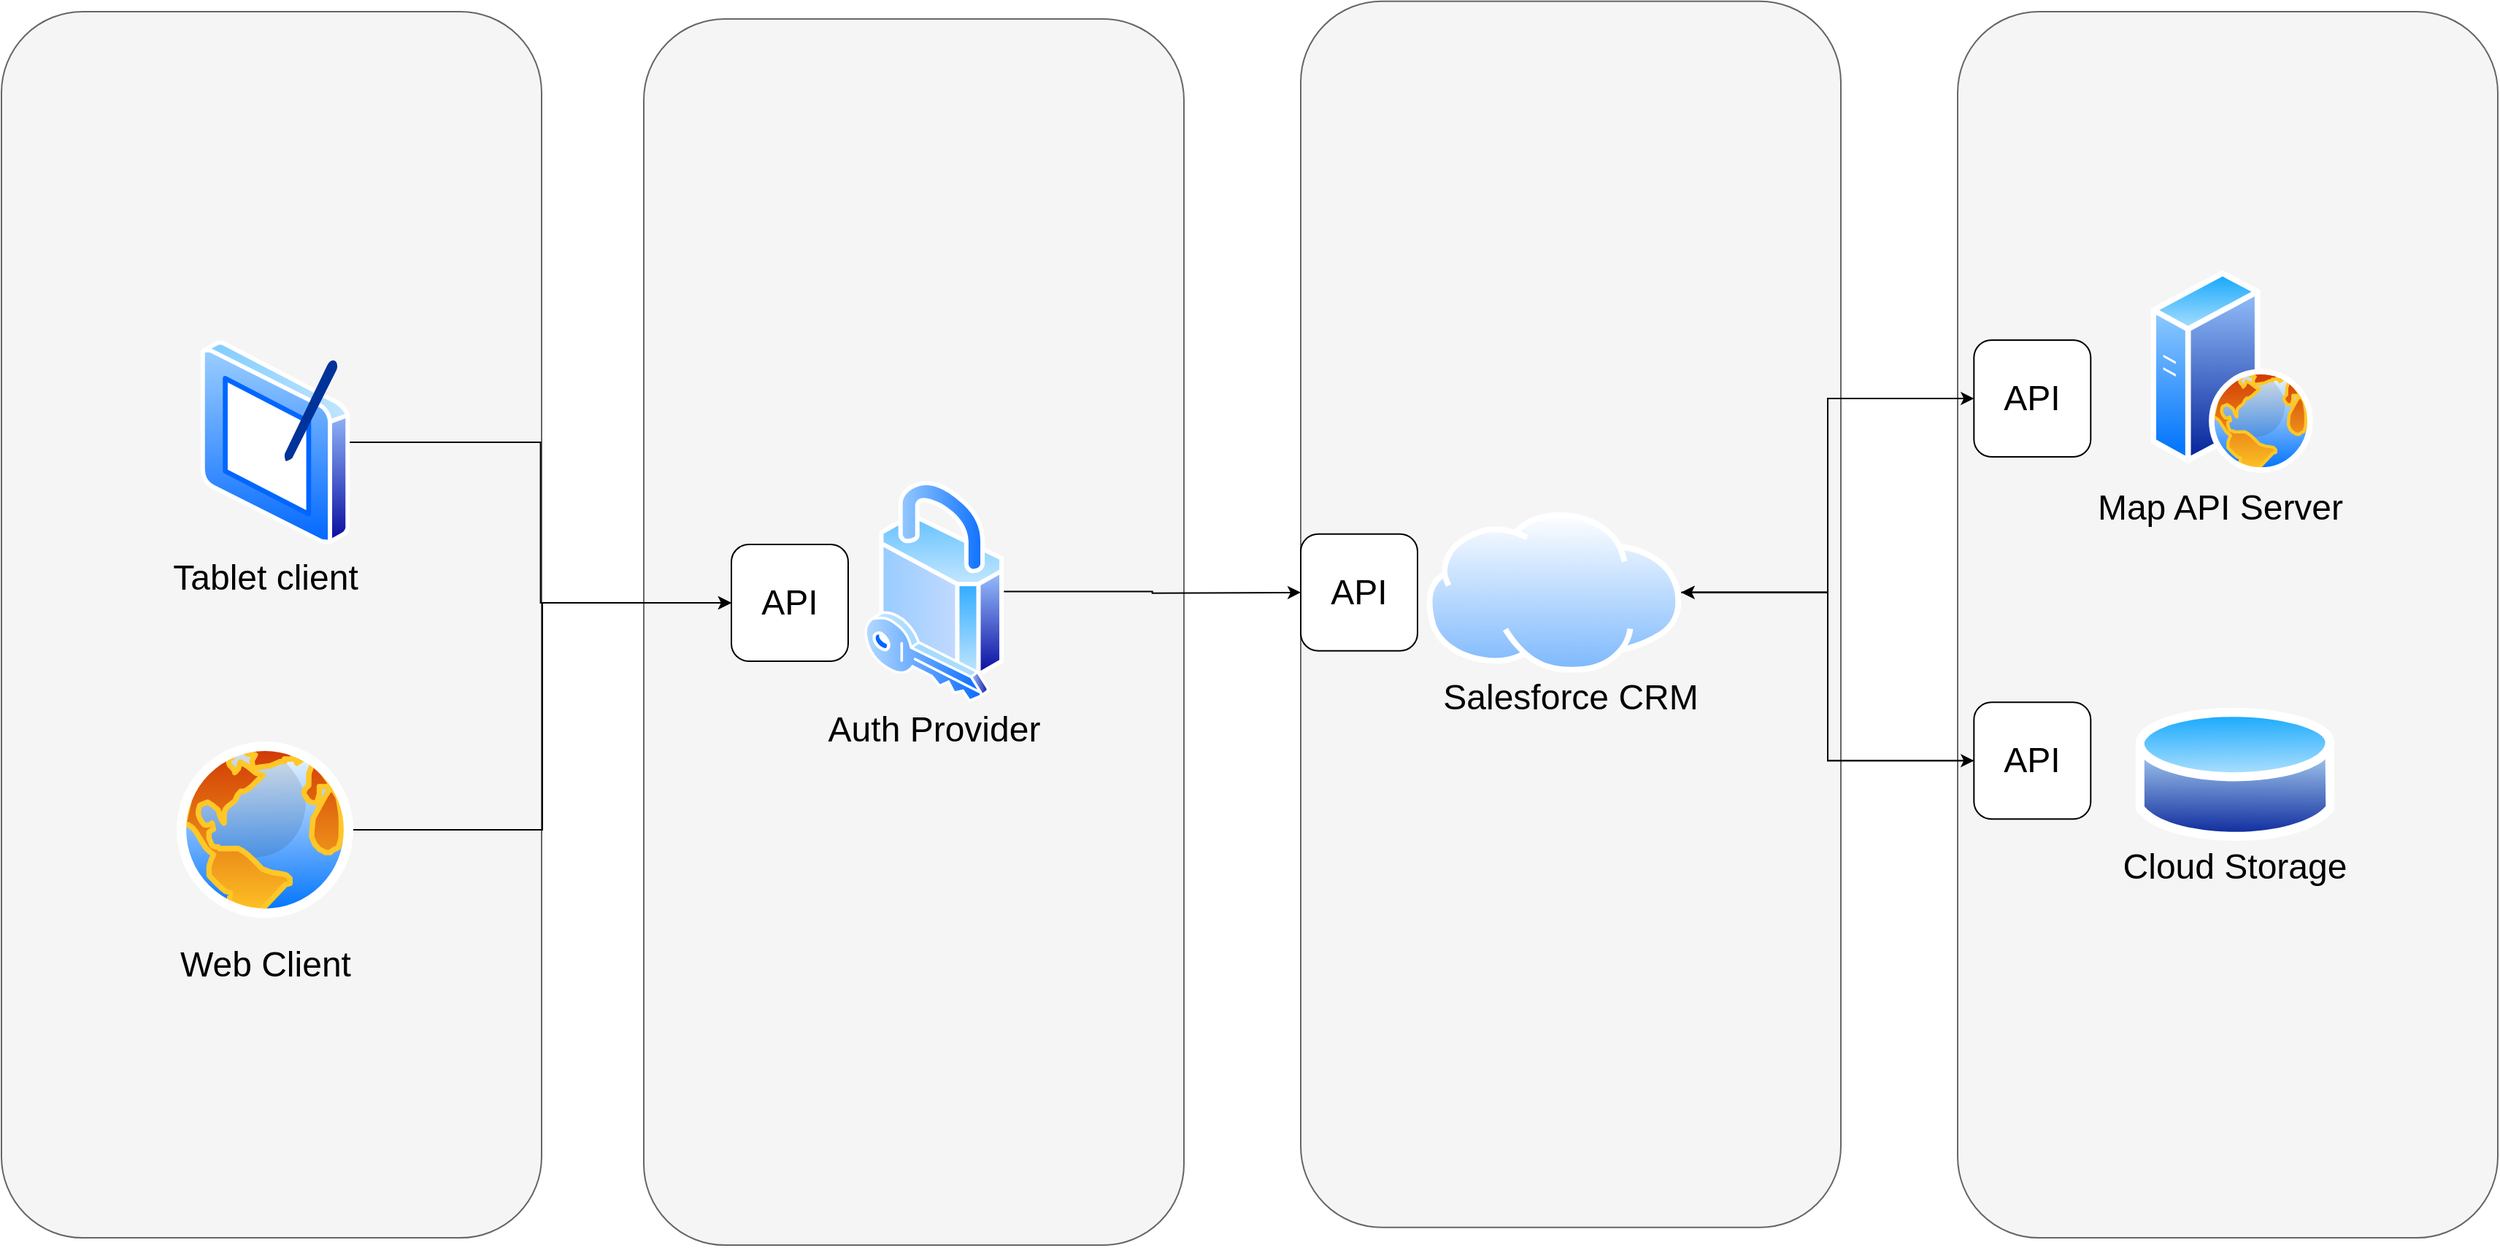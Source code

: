 <mxfile version="24.8.0">
  <diagram name="Сторінка-1" id="aXM_fe3pJqtRybAySff_">
    <mxGraphModel dx="97" dy="3789" grid="1" gridSize="10" guides="1" tooltips="1" connect="1" arrows="1" fold="1" page="1" pageScale="1" pageWidth="827" pageHeight="1169" math="0" shadow="0">
      <root>
        <mxCell id="0" />
        <mxCell id="1" parent="0" />
        <mxCell id="1-ibB1fW5mCKuZ8-OVEi-38" value="" style="rounded=1;whiteSpace=wrap;html=1;fillColor=#f5f5f5;fontColor=#333333;strokeColor=#666666;" vertex="1" parent="1">
          <mxGeometry x="3190" y="-520" width="370" height="840" as="geometry" />
        </mxCell>
        <mxCell id="1-ibB1fW5mCKuZ8-OVEi-37" value="" style="rounded=1;whiteSpace=wrap;html=1;fillColor=#f5f5f5;fontColor=#333333;strokeColor=#666666;" vertex="1" parent="1">
          <mxGeometry x="2740" y="-527.12" width="370" height="840" as="geometry" />
        </mxCell>
        <mxCell id="1-ibB1fW5mCKuZ8-OVEi-36" value="" style="rounded=1;whiteSpace=wrap;html=1;fillColor=#f5f5f5;fontColor=#333333;strokeColor=#666666;" vertex="1" parent="1">
          <mxGeometry x="2290" y="-515" width="370" height="840" as="geometry" />
        </mxCell>
        <mxCell id="1-ibB1fW5mCKuZ8-OVEi-35" value="" style="rounded=1;whiteSpace=wrap;html=1;fillColor=#f5f5f5;fontColor=#333333;strokeColor=#666666;" vertex="1" parent="1">
          <mxGeometry x="1850" y="-520" width="370" height="840" as="geometry" />
        </mxCell>
        <mxCell id="1-ibB1fW5mCKuZ8-OVEi-50" style="edgeStyle=orthogonalEdgeStyle;rounded=0;orthogonalLoop=1;jettySize=auto;html=1;" edge="1" parent="1" source="1-ibB1fW5mCKuZ8-OVEi-9">
          <mxGeometry relative="1" as="geometry">
            <mxPoint x="2740" y="-122.077" as="targetPoint" />
          </mxGeometry>
        </mxCell>
        <mxCell id="1-ibB1fW5mCKuZ8-OVEi-9" value="" style="image;aspect=fixed;perimeter=ellipsePerimeter;html=1;align=center;shadow=0;dashed=0;spacingTop=3;image=img/lib/active_directory/security.svg;" vertex="1" parent="1">
          <mxGeometry x="2441.05" y="-198.62" width="95.6" height="151.75" as="geometry" />
        </mxCell>
        <mxCell id="1-ibB1fW5mCKuZ8-OVEi-54" style="edgeStyle=orthogonalEdgeStyle;rounded=0;orthogonalLoop=1;jettySize=auto;html=1;entryX=0;entryY=0.5;entryDx=0;entryDy=0;" edge="1" parent="1" source="1-ibB1fW5mCKuZ8-OVEi-10" target="1-ibB1fW5mCKuZ8-OVEi-52">
          <mxGeometry relative="1" as="geometry" />
        </mxCell>
        <mxCell id="1-ibB1fW5mCKuZ8-OVEi-55" style="edgeStyle=orthogonalEdgeStyle;rounded=0;orthogonalLoop=1;jettySize=auto;html=1;entryX=0;entryY=0.5;entryDx=0;entryDy=0;" edge="1" parent="1" source="1-ibB1fW5mCKuZ8-OVEi-10" target="1-ibB1fW5mCKuZ8-OVEi-53">
          <mxGeometry relative="1" as="geometry" />
        </mxCell>
        <mxCell id="1-ibB1fW5mCKuZ8-OVEi-10" value="" style="image;aspect=fixed;perimeter=ellipsePerimeter;html=1;align=center;shadow=0;dashed=0;spacingTop=3;image=img/lib/active_directory/internet_cloud.svg;" vertex="1" parent="1">
          <mxGeometry x="2826.15" y="-177.12" width="174.6" height="110" as="geometry" />
        </mxCell>
        <mxCell id="1-ibB1fW5mCKuZ8-OVEi-11" value="&lt;font style=&quot;font-size: 24px;&quot;&gt;Salesforce CRM&lt;/font&gt;" style="text;html=1;align=center;verticalAlign=middle;whiteSpace=wrap;rounded=0;" vertex="1" parent="1">
          <mxGeometry x="2826.15" y="-62.12" width="197.7" height="25" as="geometry" />
        </mxCell>
        <mxCell id="1-ibB1fW5mCKuZ8-OVEi-12" value="" style="image;aspect=fixed;perimeter=ellipsePerimeter;html=1;align=center;shadow=0;dashed=0;spacingTop=3;image=img/lib/active_directory/web_server.svg;" vertex="1" parent="1">
          <mxGeometry x="3322.15" y="-343" width="111.2" height="139" as="geometry" />
        </mxCell>
        <mxCell id="1-ibB1fW5mCKuZ8-OVEi-13" value="&lt;font style=&quot;font-size: 24px;&quot;&gt;Map API Server&lt;/font&gt;" style="text;html=1;align=center;verticalAlign=middle;whiteSpace=wrap;rounded=0;" vertex="1" parent="1">
          <mxGeometry x="3271.15" y="-193" width="197.7" height="25" as="geometry" />
        </mxCell>
        <mxCell id="1-ibB1fW5mCKuZ8-OVEi-15" value="&lt;span style=&quot;font-size: 24px;&quot;&gt;Web Client&lt;/span&gt;" style="text;html=1;align=center;verticalAlign=middle;whiteSpace=wrap;rounded=0;" vertex="1" parent="1">
          <mxGeometry x="1931.65" y="120" width="197.7" height="25" as="geometry" />
        </mxCell>
        <mxCell id="1-ibB1fW5mCKuZ8-OVEi-17" value="&lt;span style=&quot;font-size: 24px;&quot;&gt;Tablet client&lt;/span&gt;" style="text;html=1;align=center;verticalAlign=middle;whiteSpace=wrap;rounded=0;" vertex="1" parent="1">
          <mxGeometry x="1931.65" y="-145" width="197.7" height="25" as="geometry" />
        </mxCell>
        <mxCell id="1-ibB1fW5mCKuZ8-OVEi-46" style="edgeStyle=orthogonalEdgeStyle;rounded=0;orthogonalLoop=1;jettySize=auto;html=1;exitX=1;exitY=0.5;exitDx=0;exitDy=0;" edge="1" parent="1" source="1-ibB1fW5mCKuZ8-OVEi-18" target="1-ibB1fW5mCKuZ8-OVEi-43">
          <mxGeometry relative="1" as="geometry" />
        </mxCell>
        <mxCell id="1-ibB1fW5mCKuZ8-OVEi-18" value="" style="image;aspect=fixed;perimeter=ellipsePerimeter;html=1;align=center;shadow=0;dashed=0;spacingTop=3;image=img/lib/active_directory/tablet_pc.svg;" vertex="1" parent="1">
          <mxGeometry x="1986.41" y="-295" width="102.2" height="140" as="geometry" />
        </mxCell>
        <mxCell id="1-ibB1fW5mCKuZ8-OVEi-19" value="&lt;span style=&quot;font-size: 24px;&quot;&gt;Auth Provider&lt;/span&gt;" style="text;html=1;align=center;verticalAlign=middle;whiteSpace=wrap;rounded=0;" vertex="1" parent="1">
          <mxGeometry x="2390" y="-40.62" width="197.7" height="25" as="geometry" />
        </mxCell>
        <mxCell id="1-ibB1fW5mCKuZ8-OVEi-47" style="edgeStyle=orthogonalEdgeStyle;rounded=0;orthogonalLoop=1;jettySize=auto;html=1;entryX=0;entryY=0.5;entryDx=0;entryDy=0;" edge="1" parent="1" source="1-ibB1fW5mCKuZ8-OVEi-23" target="1-ibB1fW5mCKuZ8-OVEi-43">
          <mxGeometry relative="1" as="geometry">
            <mxPoint x="2340" y="-86.87" as="targetPoint" />
          </mxGeometry>
        </mxCell>
        <mxCell id="1-ibB1fW5mCKuZ8-OVEi-23" value="" style="image;aspect=fixed;perimeter=ellipsePerimeter;html=1;align=center;shadow=0;dashed=0;spacingTop=3;image=img/lib/active_directory/internet_globe.svg;" vertex="1" parent="1">
          <mxGeometry x="1970" y="-20" width="121" height="121" as="geometry" />
        </mxCell>
        <mxCell id="1-ibB1fW5mCKuZ8-OVEi-26" value="" style="image;aspect=fixed;perimeter=ellipsePerimeter;html=1;align=center;shadow=0;dashed=0;spacingTop=3;image=img/lib/active_directory/database.svg;" vertex="1" parent="1">
          <mxGeometry x="3311.75" y="-48" width="136.49" height="101" as="geometry" />
        </mxCell>
        <mxCell id="1-ibB1fW5mCKuZ8-OVEi-31" value="&lt;span style=&quot;font-size: 24px;&quot;&gt;Cloud Storage&lt;/span&gt;" style="text;html=1;align=center;verticalAlign=middle;whiteSpace=wrap;rounded=0;" vertex="1" parent="1">
          <mxGeometry x="3281.15" y="53" width="197.7" height="25" as="geometry" />
        </mxCell>
        <mxCell id="1-ibB1fW5mCKuZ8-OVEi-43" value="&lt;font style=&quot;font-size: 24px;&quot;&gt;API&lt;/font&gt;" style="rounded=1;whiteSpace=wrap;html=1;" vertex="1" parent="1">
          <mxGeometry x="2350" y="-155" width="80" height="80" as="geometry" />
        </mxCell>
        <mxCell id="1-ibB1fW5mCKuZ8-OVEi-51" value="&lt;font style=&quot;font-size: 24px;&quot;&gt;API&lt;/font&gt;" style="rounded=1;whiteSpace=wrap;html=1;" vertex="1" parent="1">
          <mxGeometry x="2740" y="-162.12" width="80" height="80" as="geometry" />
        </mxCell>
        <mxCell id="1-ibB1fW5mCKuZ8-OVEi-56" style="edgeStyle=orthogonalEdgeStyle;rounded=0;orthogonalLoop=1;jettySize=auto;html=1;entryX=1;entryY=0.5;entryDx=0;entryDy=0;" edge="1" parent="1" source="1-ibB1fW5mCKuZ8-OVEi-52" target="1-ibB1fW5mCKuZ8-OVEi-10">
          <mxGeometry relative="1" as="geometry" />
        </mxCell>
        <mxCell id="1-ibB1fW5mCKuZ8-OVEi-52" value="&lt;font style=&quot;font-size: 24px;&quot;&gt;API&lt;/font&gt;" style="rounded=1;whiteSpace=wrap;html=1;" vertex="1" parent="1">
          <mxGeometry x="3201.15" y="-295" width="80" height="80" as="geometry" />
        </mxCell>
        <mxCell id="1-ibB1fW5mCKuZ8-OVEi-57" style="edgeStyle=orthogonalEdgeStyle;rounded=0;orthogonalLoop=1;jettySize=auto;html=1;entryX=1;entryY=0.5;entryDx=0;entryDy=0;" edge="1" parent="1" source="1-ibB1fW5mCKuZ8-OVEi-53" target="1-ibB1fW5mCKuZ8-OVEi-10">
          <mxGeometry relative="1" as="geometry" />
        </mxCell>
        <mxCell id="1-ibB1fW5mCKuZ8-OVEi-53" value="&lt;font style=&quot;font-size: 24px;&quot;&gt;API&lt;/font&gt;" style="rounded=1;whiteSpace=wrap;html=1;" vertex="1" parent="1">
          <mxGeometry x="3201.15" y="-46.87" width="80" height="80" as="geometry" />
        </mxCell>
      </root>
    </mxGraphModel>
  </diagram>
</mxfile>
